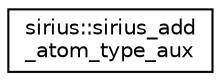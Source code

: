 digraph "Graphical Class Hierarchy"
{
 // INTERACTIVE_SVG=YES
  edge [fontname="Helvetica",fontsize="10",labelfontname="Helvetica",labelfontsize="10"];
  node [fontname="Helvetica",fontsize="10",shape=record];
  rankdir="LR";
  Node1 [label="sirius::sirius_add\l_atom_type_aux",height=0.2,width=0.4,color="black", fillcolor="white", style="filled",URL="$interfacesirius_1_1sirius__add__atom__type__aux.html"];
}
